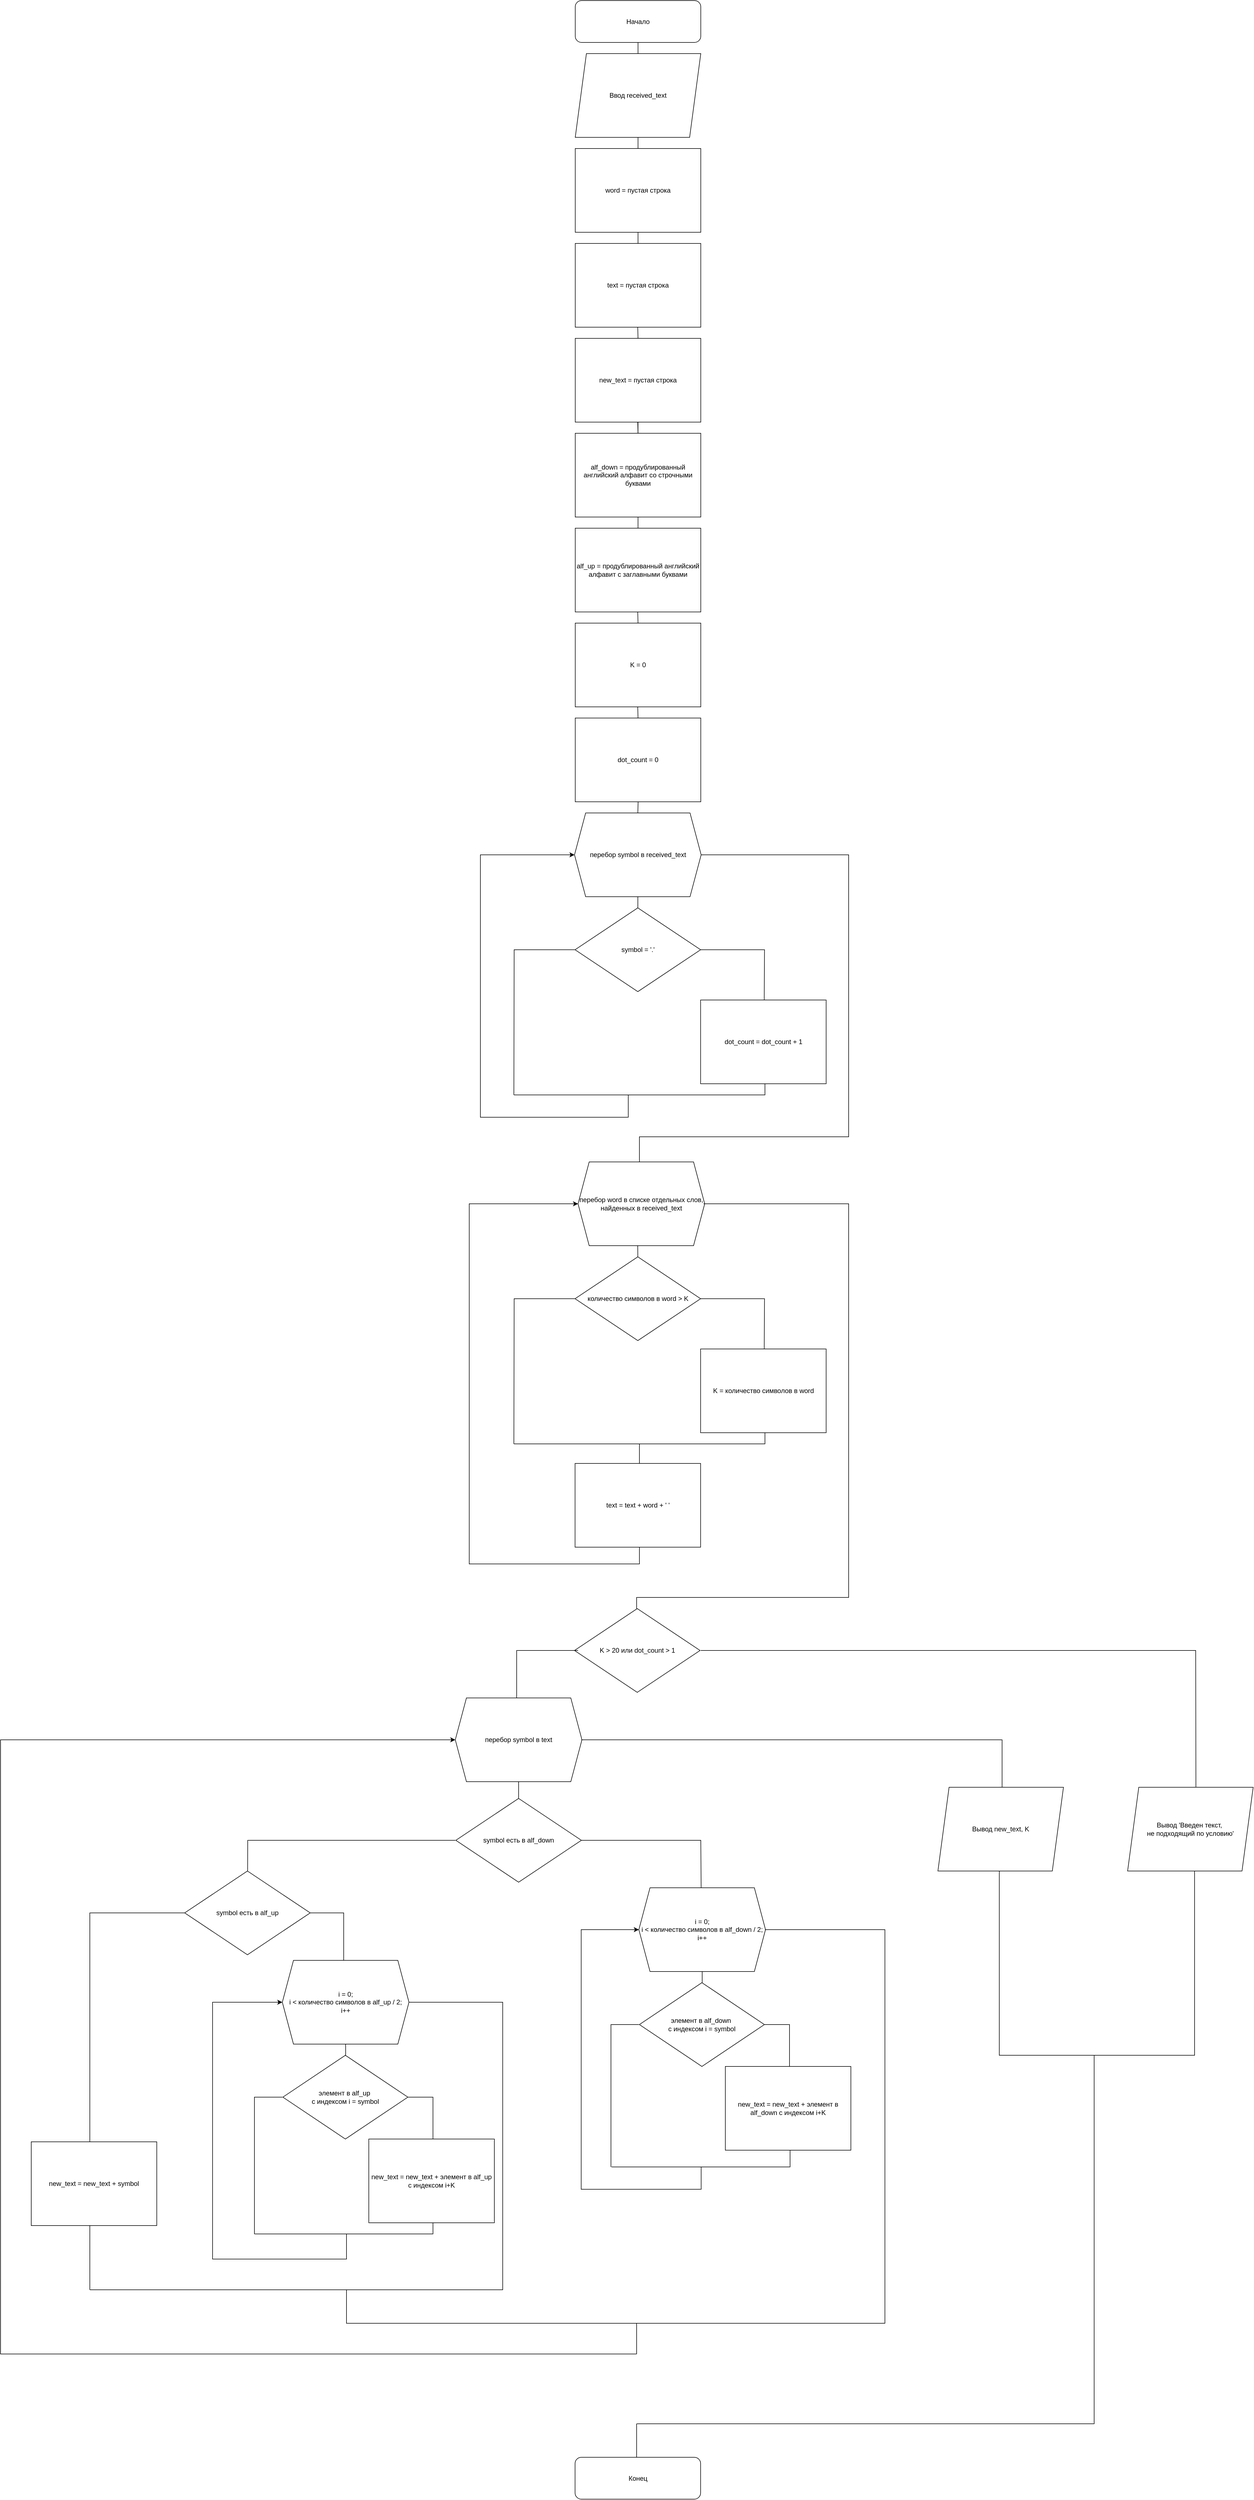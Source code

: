 <mxfile version="28.2.5">
  <diagram name="Страница — 1" id="8CX6X3MWQe0TKhlFZ2_I">
    <mxGraphModel dx="2697" dy="3249" grid="1" gridSize="5" guides="1" tooltips="1" connect="1" arrows="1" fold="1" page="1" pageScale="1" pageWidth="827" pageHeight="1169" math="0" shadow="0">
      <root>
        <mxCell id="0" />
        <mxCell id="1" parent="0" />
        <mxCell id="cmS-JBTJvMUEqLT_ApaJ-1" style="edgeStyle=orthogonalEdgeStyle;rounded=0;orthogonalLoop=1;jettySize=auto;html=1;entryX=0.5;entryY=0;entryDx=0;entryDy=0;endArrow=none;endFill=0;" edge="1" parent="1" source="cmS-JBTJvMUEqLT_ApaJ-2" target="cmS-JBTJvMUEqLT_ApaJ-4">
          <mxGeometry relative="1" as="geometry" />
        </mxCell>
        <mxCell id="cmS-JBTJvMUEqLT_ApaJ-2" value="Начало" style="rounded=1;whiteSpace=wrap;html=1;" vertex="1" parent="1">
          <mxGeometry x="350" y="-1140" width="225" height="75" as="geometry" />
        </mxCell>
        <mxCell id="cmS-JBTJvMUEqLT_ApaJ-3" style="edgeStyle=orthogonalEdgeStyle;rounded=0;orthogonalLoop=1;jettySize=auto;html=1;endArrow=none;endFill=0;" edge="1" parent="1" source="cmS-JBTJvMUEqLT_ApaJ-4" target="cmS-JBTJvMUEqLT_ApaJ-6">
          <mxGeometry relative="1" as="geometry" />
        </mxCell>
        <mxCell id="cmS-JBTJvMUEqLT_ApaJ-4" value="Ввод received_text" style="shape=parallelogram;perimeter=parallelogramPerimeter;whiteSpace=wrap;html=1;fixedSize=1;" vertex="1" parent="1">
          <mxGeometry x="350" y="-1045" width="225" height="150" as="geometry" />
        </mxCell>
        <mxCell id="cmS-JBTJvMUEqLT_ApaJ-5" style="edgeStyle=orthogonalEdgeStyle;rounded=0;orthogonalLoop=1;jettySize=auto;html=1;entryX=0.5;entryY=0;entryDx=0;entryDy=0;endArrow=none;endFill=0;" edge="1" parent="1" source="cmS-JBTJvMUEqLT_ApaJ-6" target="cmS-JBTJvMUEqLT_ApaJ-7">
          <mxGeometry relative="1" as="geometry" />
        </mxCell>
        <mxCell id="cmS-JBTJvMUEqLT_ApaJ-6" value="word = пустая строка" style="rounded=0;whiteSpace=wrap;html=1;" vertex="1" parent="1">
          <mxGeometry x="350" y="-875" width="225" height="150" as="geometry" />
        </mxCell>
        <mxCell id="cmS-JBTJvMUEqLT_ApaJ-7" value="text = пустая строка" style="rounded=0;whiteSpace=wrap;html=1;" vertex="1" parent="1">
          <mxGeometry x="350" y="-705" width="225" height="150" as="geometry" />
        </mxCell>
        <mxCell id="cmS-JBTJvMUEqLT_ApaJ-8" style="edgeStyle=orthogonalEdgeStyle;rounded=0;orthogonalLoop=1;jettySize=auto;html=1;entryX=0.5;entryY=0;entryDx=0;entryDy=0;endArrow=none;endFill=0;" edge="1" parent="1" target="cmS-JBTJvMUEqLT_ApaJ-9">
          <mxGeometry relative="1" as="geometry">
            <mxPoint x="462" y="-555" as="sourcePoint" />
          </mxGeometry>
        </mxCell>
        <mxCell id="cmS-JBTJvMUEqLT_ApaJ-9" value="new_text = пустая строка" style="rounded=0;whiteSpace=wrap;html=1;" vertex="1" parent="1">
          <mxGeometry x="350" y="-535" width="225" height="150" as="geometry" />
        </mxCell>
        <mxCell id="cmS-JBTJvMUEqLT_ApaJ-10" style="edgeStyle=orthogonalEdgeStyle;rounded=0;orthogonalLoop=1;jettySize=auto;html=1;endArrow=none;endFill=0;" edge="1" parent="1" target="cmS-JBTJvMUEqLT_ApaJ-12">
          <mxGeometry relative="1" as="geometry">
            <mxPoint x="462" y="-385" as="sourcePoint" />
          </mxGeometry>
        </mxCell>
        <mxCell id="cmS-JBTJvMUEqLT_ApaJ-11" style="edgeStyle=orthogonalEdgeStyle;rounded=0;orthogonalLoop=1;jettySize=auto;html=1;entryX=0.5;entryY=0;entryDx=0;entryDy=0;endArrow=none;endFill=0;" edge="1" parent="1" source="cmS-JBTJvMUEqLT_ApaJ-12" target="cmS-JBTJvMUEqLT_ApaJ-13">
          <mxGeometry relative="1" as="geometry" />
        </mxCell>
        <mxCell id="cmS-JBTJvMUEqLT_ApaJ-12" value="alf_down = продублированный английский алфавит со строчными буквами" style="rounded=0;whiteSpace=wrap;html=1;" vertex="1" parent="1">
          <mxGeometry x="350" y="-365" width="225" height="150" as="geometry" />
        </mxCell>
        <mxCell id="cmS-JBTJvMUEqLT_ApaJ-13" value="alf_up = продублированный английский алфавит с заглавными буквами" style="rounded=0;whiteSpace=wrap;html=1;" vertex="1" parent="1">
          <mxGeometry x="350" y="-195" width="225" height="150" as="geometry" />
        </mxCell>
        <mxCell id="cmS-JBTJvMUEqLT_ApaJ-14" style="edgeStyle=orthogonalEdgeStyle;rounded=0;orthogonalLoop=1;jettySize=auto;html=1;entryX=0.5;entryY=0;entryDx=0;entryDy=0;endArrow=none;endFill=0;" edge="1" parent="1" target="cmS-JBTJvMUEqLT_ApaJ-15">
          <mxGeometry relative="1" as="geometry">
            <mxPoint x="462" y="-45" as="sourcePoint" />
          </mxGeometry>
        </mxCell>
        <mxCell id="cmS-JBTJvMUEqLT_ApaJ-15" value="K = 0" style="rounded=0;whiteSpace=wrap;html=1;" vertex="1" parent="1">
          <mxGeometry x="350" y="-25" width="225" height="150" as="geometry" />
        </mxCell>
        <mxCell id="cmS-JBTJvMUEqLT_ApaJ-16" style="edgeStyle=orthogonalEdgeStyle;rounded=0;orthogonalLoop=1;jettySize=auto;html=1;entryX=0.5;entryY=0;entryDx=0;entryDy=0;endArrow=none;endFill=0;" edge="1" parent="1" target="cmS-JBTJvMUEqLT_ApaJ-17">
          <mxGeometry relative="1" as="geometry">
            <mxPoint x="462" y="125" as="sourcePoint" />
          </mxGeometry>
        </mxCell>
        <mxCell id="cmS-JBTJvMUEqLT_ApaJ-17" value="dot_count = 0" style="rounded=0;whiteSpace=wrap;html=1;" vertex="1" parent="1">
          <mxGeometry x="350" y="145" width="225" height="150" as="geometry" />
        </mxCell>
        <mxCell id="cmS-JBTJvMUEqLT_ApaJ-18" style="edgeStyle=orthogonalEdgeStyle;rounded=0;orthogonalLoop=1;jettySize=auto;html=1;entryX=0.5;entryY=0;entryDx=0;entryDy=0;endArrow=none;endFill=0;" edge="1" parent="1" target="cmS-JBTJvMUEqLT_ApaJ-20">
          <mxGeometry relative="1" as="geometry">
            <mxPoint x="462.67" y="295" as="sourcePoint" />
          </mxGeometry>
        </mxCell>
        <mxCell id="cmS-JBTJvMUEqLT_ApaJ-19" style="edgeStyle=orthogonalEdgeStyle;rounded=0;orthogonalLoop=1;jettySize=auto;html=1;entryX=0.5;entryY=0;entryDx=0;entryDy=0;endArrow=none;endFill=0;" edge="1" parent="1" source="cmS-JBTJvMUEqLT_ApaJ-20" target="cmS-JBTJvMUEqLT_ApaJ-23">
          <mxGeometry relative="1" as="geometry" />
        </mxCell>
        <mxCell id="cmS-JBTJvMUEqLT_ApaJ-20" value="перебор symbol в received_text" style="shape=hexagon;perimeter=hexagonPerimeter2;whiteSpace=wrap;html=1;fixedSize=1;" vertex="1" parent="1">
          <mxGeometry x="348.67" y="315" width="227" height="150" as="geometry" />
        </mxCell>
        <mxCell id="cmS-JBTJvMUEqLT_ApaJ-21" style="edgeStyle=orthogonalEdgeStyle;rounded=0;orthogonalLoop=1;jettySize=auto;html=1;entryX=0.5;entryY=0;entryDx=0;entryDy=0;endArrow=none;endFill=0;" edge="1" parent="1" source="cmS-JBTJvMUEqLT_ApaJ-23">
          <mxGeometry relative="1" as="geometry">
            <mxPoint x="688.67" y="655" as="targetPoint" />
          </mxGeometry>
        </mxCell>
        <mxCell id="cmS-JBTJvMUEqLT_ApaJ-22" style="edgeStyle=orthogonalEdgeStyle;rounded=0;orthogonalLoop=1;jettySize=auto;html=1;endArrow=none;endFill=0;" edge="1" parent="1" source="cmS-JBTJvMUEqLT_ApaJ-23">
          <mxGeometry relative="1" as="geometry">
            <mxPoint x="240" y="820" as="targetPoint" />
          </mxGeometry>
        </mxCell>
        <mxCell id="cmS-JBTJvMUEqLT_ApaJ-23" value="symbol = &#39;.&#39;" style="rhombus;whiteSpace=wrap;html=1;" vertex="1" parent="1">
          <mxGeometry x="349.67" y="485" width="225" height="150" as="geometry" />
        </mxCell>
        <mxCell id="cmS-JBTJvMUEqLT_ApaJ-28" value="dot_count = dot_count + 1" style="rounded=0;whiteSpace=wrap;html=1;" vertex="1" parent="1">
          <mxGeometry x="574.67" y="650" width="225" height="150" as="geometry" />
        </mxCell>
        <mxCell id="cmS-JBTJvMUEqLT_ApaJ-29" value="" style="endArrow=none;html=1;rounded=0;" edge="1" parent="1">
          <mxGeometry width="50" height="50" relative="1" as="geometry">
            <mxPoint x="465" y="820" as="sourcePoint" />
            <mxPoint x="690" y="800" as="targetPoint" />
            <Array as="points">
              <mxPoint x="690" y="820" />
            </Array>
          </mxGeometry>
        </mxCell>
        <mxCell id="cmS-JBTJvMUEqLT_ApaJ-30" value="" style="endArrow=none;html=1;rounded=0;" edge="1" parent="1">
          <mxGeometry width="50" height="50" relative="1" as="geometry">
            <mxPoint x="240" y="820" as="sourcePoint" />
            <mxPoint x="465" y="820" as="targetPoint" />
          </mxGeometry>
        </mxCell>
        <mxCell id="cmS-JBTJvMUEqLT_ApaJ-31" value="" style="endArrow=none;html=1;rounded=0;" edge="1" parent="1">
          <mxGeometry width="50" height="50" relative="1" as="geometry">
            <mxPoint x="320" y="390" as="sourcePoint" />
            <mxPoint x="445" y="820" as="targetPoint" />
            <Array as="points">
              <mxPoint x="180" y="390" />
              <mxPoint x="180" y="860" />
              <mxPoint x="445" y="860" />
            </Array>
          </mxGeometry>
        </mxCell>
        <mxCell id="cmS-JBTJvMUEqLT_ApaJ-32" value="" style="endArrow=classic;html=1;rounded=0;entryX=0;entryY=0.5;entryDx=0;entryDy=0;" edge="1" parent="1" target="cmS-JBTJvMUEqLT_ApaJ-20">
          <mxGeometry width="50" height="50" relative="1" as="geometry">
            <mxPoint x="320" y="390" as="sourcePoint" />
            <mxPoint x="370" y="340" as="targetPoint" />
          </mxGeometry>
        </mxCell>
        <mxCell id="cmS-JBTJvMUEqLT_ApaJ-33" value="" style="endArrow=none;html=1;rounded=0;exitX=1;exitY=0.5;exitDx=0;exitDy=0;" edge="1" parent="1" source="cmS-JBTJvMUEqLT_ApaJ-20">
          <mxGeometry width="50" height="50" relative="1" as="geometry">
            <mxPoint x="595" y="390" as="sourcePoint" />
            <mxPoint x="465" y="940" as="targetPoint" />
            <Array as="points">
              <mxPoint x="840" y="390" />
              <mxPoint x="840" y="895" />
              <mxPoint x="465" y="895" />
            </Array>
          </mxGeometry>
        </mxCell>
        <mxCell id="cmS-JBTJvMUEqLT_ApaJ-34" value="перебор word в списке отдельных слов,&lt;div&gt;найденных в received_text&lt;/div&gt;" style="shape=hexagon;perimeter=hexagonPerimeter2;whiteSpace=wrap;html=1;fixedSize=1;" vertex="1" parent="1">
          <mxGeometry x="355" y="940" width="227" height="150" as="geometry" />
        </mxCell>
        <mxCell id="cmS-JBTJvMUEqLT_ApaJ-35" style="edgeStyle=orthogonalEdgeStyle;rounded=0;orthogonalLoop=1;jettySize=auto;html=1;entryX=0.5;entryY=0;entryDx=0;entryDy=0;endArrow=none;endFill=0;" edge="1" parent="1" target="cmS-JBTJvMUEqLT_ApaJ-38">
          <mxGeometry relative="1" as="geometry">
            <mxPoint x="462" y="1090" as="sourcePoint" />
          </mxGeometry>
        </mxCell>
        <mxCell id="cmS-JBTJvMUEqLT_ApaJ-36" style="edgeStyle=orthogonalEdgeStyle;rounded=0;orthogonalLoop=1;jettySize=auto;html=1;entryX=0.5;entryY=0;entryDx=0;entryDy=0;endArrow=none;endFill=0;" edge="1" parent="1" source="cmS-JBTJvMUEqLT_ApaJ-38">
          <mxGeometry relative="1" as="geometry">
            <mxPoint x="688.67" y="1280" as="targetPoint" />
          </mxGeometry>
        </mxCell>
        <mxCell id="cmS-JBTJvMUEqLT_ApaJ-37" style="edgeStyle=orthogonalEdgeStyle;rounded=0;orthogonalLoop=1;jettySize=auto;html=1;endArrow=none;endFill=0;" edge="1" parent="1" source="cmS-JBTJvMUEqLT_ApaJ-38">
          <mxGeometry relative="1" as="geometry">
            <mxPoint x="240" y="1445" as="targetPoint" />
          </mxGeometry>
        </mxCell>
        <mxCell id="cmS-JBTJvMUEqLT_ApaJ-38" value="количество символов в word &amp;gt; K" style="rhombus;whiteSpace=wrap;html=1;" vertex="1" parent="1">
          <mxGeometry x="349.67" y="1110" width="225" height="150" as="geometry" />
        </mxCell>
        <mxCell id="cmS-JBTJvMUEqLT_ApaJ-39" value="K = количество символов в word" style="rounded=0;whiteSpace=wrap;html=1;" vertex="1" parent="1">
          <mxGeometry x="574.67" y="1275" width="225" height="150" as="geometry" />
        </mxCell>
        <mxCell id="cmS-JBTJvMUEqLT_ApaJ-40" value="" style="endArrow=none;html=1;rounded=0;" edge="1" parent="1">
          <mxGeometry width="50" height="50" relative="1" as="geometry">
            <mxPoint x="465" y="1445" as="sourcePoint" />
            <mxPoint x="690" y="1425" as="targetPoint" />
            <Array as="points">
              <mxPoint x="690" y="1445" />
            </Array>
          </mxGeometry>
        </mxCell>
        <mxCell id="cmS-JBTJvMUEqLT_ApaJ-41" value="" style="endArrow=none;html=1;rounded=0;" edge="1" parent="1">
          <mxGeometry width="50" height="50" relative="1" as="geometry">
            <mxPoint x="240" y="1445" as="sourcePoint" />
            <mxPoint x="465" y="1445" as="targetPoint" />
          </mxGeometry>
        </mxCell>
        <mxCell id="cmS-JBTJvMUEqLT_ApaJ-42" value="" style="endArrow=none;html=1;rounded=0;" edge="1" parent="1">
          <mxGeometry width="50" height="50" relative="1" as="geometry">
            <mxPoint x="465" y="1480" as="sourcePoint" />
            <mxPoint x="465" y="1445" as="targetPoint" />
          </mxGeometry>
        </mxCell>
        <mxCell id="cmS-JBTJvMUEqLT_ApaJ-43" value="text = text + word + &#39; &#39;" style="rounded=0;whiteSpace=wrap;html=1;" vertex="1" parent="1">
          <mxGeometry x="349.67" y="1480" width="225" height="150" as="geometry" />
        </mxCell>
        <mxCell id="cmS-JBTJvMUEqLT_ApaJ-44" value="" style="endArrow=none;html=1;rounded=0;" edge="1" parent="1">
          <mxGeometry width="50" height="50" relative="1" as="geometry">
            <mxPoint x="300" y="1015" as="sourcePoint" />
            <mxPoint x="465" y="1630" as="targetPoint" />
            <Array as="points">
              <mxPoint x="160" y="1015" />
              <mxPoint x="160" y="1660" />
              <mxPoint x="465" y="1660" />
            </Array>
          </mxGeometry>
        </mxCell>
        <mxCell id="cmS-JBTJvMUEqLT_ApaJ-45" value="" style="endArrow=classic;html=1;rounded=0;entryX=0;entryY=0.5;entryDx=0;entryDy=0;" edge="1" parent="1" target="cmS-JBTJvMUEqLT_ApaJ-34">
          <mxGeometry width="50" height="50" relative="1" as="geometry">
            <mxPoint x="300" y="1015" as="sourcePoint" />
            <mxPoint x="350" y="965" as="targetPoint" />
          </mxGeometry>
        </mxCell>
        <mxCell id="cmS-JBTJvMUEqLT_ApaJ-46" value="" style="endArrow=none;html=1;rounded=0;" edge="1" parent="1">
          <mxGeometry width="50" height="50" relative="1" as="geometry">
            <mxPoint x="580" y="1015" as="sourcePoint" />
            <mxPoint x="460" y="1740" as="targetPoint" />
            <Array as="points">
              <mxPoint x="840" y="1015" />
              <mxPoint x="840" y="1720" />
              <mxPoint x="460" y="1720" />
              <mxPoint x="460" y="1730" />
            </Array>
          </mxGeometry>
        </mxCell>
        <mxCell id="cmS-JBTJvMUEqLT_ApaJ-48" value="K &amp;gt; 20 или dot_count &amp;gt; 1" style="rhombus;whiteSpace=wrap;html=1;" vertex="1" parent="1">
          <mxGeometry x="348.67" y="1740" width="225" height="150" as="geometry" />
        </mxCell>
        <mxCell id="cmS-JBTJvMUEqLT_ApaJ-50" value="" style="endArrow=none;html=1;rounded=0;entryX=0.544;entryY=-0.004;entryDx=0;entryDy=0;entryPerimeter=0;" edge="1" parent="1" target="cmS-JBTJvMUEqLT_ApaJ-51">
          <mxGeometry width="50" height="50" relative="1" as="geometry">
            <mxPoint x="575" y="1815" as="sourcePoint" />
            <mxPoint x="640" y="1900" as="targetPoint" />
            <Array as="points">
              <mxPoint x="640" y="1815" />
              <mxPoint x="1197" y="1815" />
              <mxPoint x="1462" y="1815" />
            </Array>
          </mxGeometry>
        </mxCell>
        <mxCell id="cmS-JBTJvMUEqLT_ApaJ-51" value="Вывод &#39;Введен текст,&amp;nbsp;&lt;div&gt;не подходящий по условию&#39;&lt;/div&gt;" style="shape=parallelogram;perimeter=parallelogramPerimeter;whiteSpace=wrap;html=1;fixedSize=1;" vertex="1" parent="1">
          <mxGeometry x="1340" y="2060" width="225" height="150" as="geometry" />
        </mxCell>
        <mxCell id="cmS-JBTJvMUEqLT_ApaJ-52" value="" style="endArrow=none;html=1;rounded=0;" edge="1" parent="1">
          <mxGeometry width="50" height="50" relative="1" as="geometry">
            <mxPoint x="245" y="1900" as="sourcePoint" />
            <mxPoint x="355" y="1815" as="targetPoint" />
            <Array as="points">
              <mxPoint x="245" y="1815" />
            </Array>
          </mxGeometry>
        </mxCell>
        <mxCell id="cmS-JBTJvMUEqLT_ApaJ-57" style="edgeStyle=orthogonalEdgeStyle;rounded=0;orthogonalLoop=1;jettySize=auto;html=1;entryX=0.5;entryY=0;entryDx=0;entryDy=0;endArrow=none;endFill=0;" edge="1" parent="1" source="cmS-JBTJvMUEqLT_ApaJ-53" target="cmS-JBTJvMUEqLT_ApaJ-56">
          <mxGeometry relative="1" as="geometry" />
        </mxCell>
        <mxCell id="cmS-JBTJvMUEqLT_ApaJ-53" value="перебор symbol в text" style="shape=hexagon;perimeter=hexagonPerimeter2;whiteSpace=wrap;html=1;fixedSize=1;" vertex="1" parent="1">
          <mxGeometry x="135" y="1900" width="227" height="150" as="geometry" />
        </mxCell>
        <mxCell id="cmS-JBTJvMUEqLT_ApaJ-56" value="symbol есть в alf_down" style="rhombus;whiteSpace=wrap;html=1;" vertex="1" parent="1">
          <mxGeometry x="136" y="2080" width="225" height="150" as="geometry" />
        </mxCell>
        <mxCell id="cmS-JBTJvMUEqLT_ApaJ-58" value="" style="endArrow=none;html=1;rounded=0;exitX=1;exitY=0.5;exitDx=0;exitDy=0;" edge="1" parent="1" source="cmS-JBTJvMUEqLT_ApaJ-56">
          <mxGeometry width="50" height="50" relative="1" as="geometry">
            <mxPoint x="515.67" y="2160" as="sourcePoint" />
            <mxPoint x="575.67" y="2245" as="targetPoint" />
            <Array as="points">
              <mxPoint x="575" y="2155" />
            </Array>
          </mxGeometry>
        </mxCell>
        <mxCell id="cmS-JBTJvMUEqLT_ApaJ-62" style="edgeStyle=orthogonalEdgeStyle;rounded=0;orthogonalLoop=1;jettySize=auto;html=1;entryX=0.5;entryY=0;entryDx=0;entryDy=0;endArrow=none;endFill=0;" edge="1" parent="1" source="cmS-JBTJvMUEqLT_ApaJ-59" target="cmS-JBTJvMUEqLT_ApaJ-61">
          <mxGeometry relative="1" as="geometry" />
        </mxCell>
        <mxCell id="cmS-JBTJvMUEqLT_ApaJ-59" value="i = 0;&lt;div&gt;i &amp;lt; количество символов в alf_down / 2;&lt;/div&gt;&lt;div&gt;i++&lt;/div&gt;" style="shape=hexagon;perimeter=hexagonPerimeter2;whiteSpace=wrap;html=1;fixedSize=1;" vertex="1" parent="1">
          <mxGeometry x="464" y="2240" width="227" height="150" as="geometry" />
        </mxCell>
        <mxCell id="cmS-JBTJvMUEqLT_ApaJ-61" value="элемент в alf_down&amp;nbsp;&lt;div&gt;с индексом i = symbol&lt;/div&gt;" style="rhombus;whiteSpace=wrap;html=1;" vertex="1" parent="1">
          <mxGeometry x="465" y="2410" width="224" height="150" as="geometry" />
        </mxCell>
        <mxCell id="cmS-JBTJvMUEqLT_ApaJ-63" value="" style="endArrow=none;html=1;rounded=0;" edge="1" parent="1">
          <mxGeometry width="50" height="50" relative="1" as="geometry">
            <mxPoint x="689" y="2485" as="sourcePoint" />
            <mxPoint x="734" y="2560" as="targetPoint" />
            <Array as="points">
              <mxPoint x="734" y="2485" />
            </Array>
          </mxGeometry>
        </mxCell>
        <mxCell id="cmS-JBTJvMUEqLT_ApaJ-64" value="new_text = new_text + элемент в alf_down с индексом i+K" style="rounded=0;whiteSpace=wrap;html=1;" vertex="1" parent="1">
          <mxGeometry x="619" y="2560" width="225" height="150" as="geometry" />
        </mxCell>
        <mxCell id="cmS-JBTJvMUEqLT_ApaJ-65" value="" style="endArrow=none;html=1;rounded=0;" edge="1" parent="1">
          <mxGeometry width="50" height="50" relative="1" as="geometry">
            <mxPoint x="414" y="2740" as="sourcePoint" />
            <mxPoint x="464" y="2485" as="targetPoint" />
            <Array as="points">
              <mxPoint x="414" y="2485" />
            </Array>
          </mxGeometry>
        </mxCell>
        <mxCell id="cmS-JBTJvMUEqLT_ApaJ-67" value="symbol есть в alf_up" style="rhombus;whiteSpace=wrap;html=1;" vertex="1" parent="1">
          <mxGeometry x="-350" y="2210" width="225" height="150" as="geometry" />
        </mxCell>
        <mxCell id="cmS-JBTJvMUEqLT_ApaJ-70" value="" style="endArrow=none;html=1;rounded=0;" edge="1" parent="1" source="cmS-JBTJvMUEqLT_ApaJ-67">
          <mxGeometry width="50" height="50" relative="1" as="geometry">
            <mxPoint x="-205" y="2190" as="sourcePoint" />
            <mxPoint x="135" y="2155" as="targetPoint" />
            <Array as="points">
              <mxPoint x="-237" y="2155" />
            </Array>
          </mxGeometry>
        </mxCell>
        <mxCell id="cmS-JBTJvMUEqLT_ApaJ-71" value="" style="endArrow=none;html=1;rounded=0;" edge="1" parent="1">
          <mxGeometry width="50" height="50" relative="1" as="geometry">
            <mxPoint x="-125" y="2285" as="sourcePoint" />
            <mxPoint x="-65" y="2370" as="targetPoint" />
            <Array as="points">
              <mxPoint x="-65" y="2285" />
            </Array>
          </mxGeometry>
        </mxCell>
        <mxCell id="cmS-JBTJvMUEqLT_ApaJ-72" style="edgeStyle=orthogonalEdgeStyle;rounded=0;orthogonalLoop=1;jettySize=auto;html=1;entryX=0.5;entryY=0;entryDx=0;entryDy=0;endArrow=none;endFill=0;" edge="1" parent="1" source="cmS-JBTJvMUEqLT_ApaJ-73" target="cmS-JBTJvMUEqLT_ApaJ-74">
          <mxGeometry relative="1" as="geometry" />
        </mxCell>
        <mxCell id="cmS-JBTJvMUEqLT_ApaJ-73" value="i = 0;&lt;div&gt;i &amp;lt; количество символов в alf_up / 2;&lt;/div&gt;&lt;div&gt;i++&lt;/div&gt;" style="shape=hexagon;perimeter=hexagonPerimeter2;whiteSpace=wrap;html=1;fixedSize=1;" vertex="1" parent="1">
          <mxGeometry x="-175" y="2370" width="227" height="150" as="geometry" />
        </mxCell>
        <mxCell id="cmS-JBTJvMUEqLT_ApaJ-74" value="элемент в alf_up&amp;nbsp;&lt;div&gt;с индексом i = symbol&lt;/div&gt;" style="rhombus;whiteSpace=wrap;html=1;" vertex="1" parent="1">
          <mxGeometry x="-174" y="2540" width="224" height="150" as="geometry" />
        </mxCell>
        <mxCell id="cmS-JBTJvMUEqLT_ApaJ-75" value="" style="endArrow=none;html=1;rounded=0;" edge="1" parent="1">
          <mxGeometry width="50" height="50" relative="1" as="geometry">
            <mxPoint x="50" y="2615" as="sourcePoint" />
            <mxPoint x="95" y="2690" as="targetPoint" />
            <Array as="points">
              <mxPoint x="95" y="2615" />
            </Array>
          </mxGeometry>
        </mxCell>
        <mxCell id="cmS-JBTJvMUEqLT_ApaJ-76" value="new_text = new_text + элемент в alf_up с индексом i+K" style="rounded=0;whiteSpace=wrap;html=1;" vertex="1" parent="1">
          <mxGeometry x="-20" y="2690" width="225" height="150" as="geometry" />
        </mxCell>
        <mxCell id="cmS-JBTJvMUEqLT_ApaJ-77" value="" style="endArrow=none;html=1;rounded=0;" edge="1" parent="1">
          <mxGeometry width="50" height="50" relative="1" as="geometry">
            <mxPoint x="-225" y="2860" as="sourcePoint" />
            <mxPoint x="-175" y="2615" as="targetPoint" />
            <Array as="points">
              <mxPoint x="-225" y="2615" />
            </Array>
          </mxGeometry>
        </mxCell>
        <mxCell id="cmS-JBTJvMUEqLT_ApaJ-78" value="" style="endArrow=none;html=1;rounded=0;" edge="1" parent="1">
          <mxGeometry width="50" height="50" relative="1" as="geometry">
            <mxPoint x="-225" y="2860" as="sourcePoint" />
            <mxPoint x="95" y="2840" as="targetPoint" />
            <Array as="points">
              <mxPoint x="95" y="2860" />
            </Array>
          </mxGeometry>
        </mxCell>
        <mxCell id="cmS-JBTJvMUEqLT_ApaJ-79" value="" style="endArrow=none;html=1;rounded=0;" edge="1" parent="1">
          <mxGeometry width="50" height="50" relative="1" as="geometry">
            <mxPoint x="-200" y="2445" as="sourcePoint" />
            <mxPoint x="-60" y="2860" as="targetPoint" />
            <Array as="points">
              <mxPoint x="-300" y="2445" />
              <mxPoint x="-300" y="2905" />
              <mxPoint x="-60" y="2905" />
            </Array>
          </mxGeometry>
        </mxCell>
        <mxCell id="cmS-JBTJvMUEqLT_ApaJ-80" value="" style="endArrow=classic;html=1;rounded=0;entryX=0;entryY=0.5;entryDx=0;entryDy=0;" edge="1" parent="1" target="cmS-JBTJvMUEqLT_ApaJ-73">
          <mxGeometry width="50" height="50" relative="1" as="geometry">
            <mxPoint x="-200" y="2445" as="sourcePoint" />
            <mxPoint x="-150" y="2390" as="targetPoint" />
          </mxGeometry>
        </mxCell>
        <mxCell id="cmS-JBTJvMUEqLT_ApaJ-81" value="" style="endArrow=none;html=1;rounded=0;" edge="1" parent="1">
          <mxGeometry width="50" height="50" relative="1" as="geometry">
            <mxPoint x="-520" y="2695" as="sourcePoint" />
            <mxPoint x="-350" y="2285" as="targetPoint" />
            <Array as="points">
              <mxPoint x="-520" y="2285" />
            </Array>
          </mxGeometry>
        </mxCell>
        <mxCell id="cmS-JBTJvMUEqLT_ApaJ-82" value="new_text = new_text + symbol" style="rounded=0;whiteSpace=wrap;html=1;" vertex="1" parent="1">
          <mxGeometry x="-625" y="2695" width="225" height="150" as="geometry" />
        </mxCell>
        <mxCell id="cmS-JBTJvMUEqLT_ApaJ-83" value="" style="endArrow=none;html=1;rounded=0;" edge="1" parent="1">
          <mxGeometry width="50" height="50" relative="1" as="geometry">
            <mxPoint x="52" y="2445" as="sourcePoint" />
            <mxPoint x="-520" y="2960" as="targetPoint" />
            <Array as="points">
              <mxPoint x="220" y="2445" />
              <mxPoint x="220" y="2960" />
            </Array>
          </mxGeometry>
        </mxCell>
        <mxCell id="cmS-JBTJvMUEqLT_ApaJ-84" value="" style="endArrow=none;html=1;rounded=0;" edge="1" parent="1">
          <mxGeometry width="50" height="50" relative="1" as="geometry">
            <mxPoint x="-520" y="2960" as="sourcePoint" />
            <mxPoint x="-520" y="2845" as="targetPoint" />
          </mxGeometry>
        </mxCell>
        <mxCell id="cmS-JBTJvMUEqLT_ApaJ-85" value="" style="endArrow=none;html=1;rounded=0;" edge="1" parent="1">
          <mxGeometry width="50" height="50" relative="1" as="geometry">
            <mxPoint x="460" y="3020" as="sourcePoint" />
            <mxPoint x="-60" y="2960" as="targetPoint" />
            <Array as="points">
              <mxPoint x="-60" y="3020" />
            </Array>
          </mxGeometry>
        </mxCell>
        <mxCell id="cmS-JBTJvMUEqLT_ApaJ-86" value="" style="endArrow=none;html=1;rounded=0;" edge="1" parent="1">
          <mxGeometry width="50" height="50" relative="1" as="geometry">
            <mxPoint x="415" y="2740" as="sourcePoint" />
            <mxPoint x="735" y="2710" as="targetPoint" />
            <Array as="points">
              <mxPoint x="735" y="2740" />
            </Array>
          </mxGeometry>
        </mxCell>
        <mxCell id="cmS-JBTJvMUEqLT_ApaJ-87" value="" style="endArrow=none;html=1;rounded=0;" edge="1" parent="1">
          <mxGeometry width="50" height="50" relative="1" as="geometry">
            <mxPoint x="432" y="2315" as="sourcePoint" />
            <mxPoint x="575.67" y="2740" as="targetPoint" />
            <Array as="points">
              <mxPoint x="360.67" y="2315" />
              <mxPoint x="360.67" y="2780" />
              <mxPoint x="575.67" y="2780" />
            </Array>
          </mxGeometry>
        </mxCell>
        <mxCell id="cmS-JBTJvMUEqLT_ApaJ-88" value="" style="endArrow=classic;html=1;rounded=0;entryX=0;entryY=0.5;entryDx=0;entryDy=0;" edge="1" parent="1" target="cmS-JBTJvMUEqLT_ApaJ-59">
          <mxGeometry width="50" height="50" relative="1" as="geometry">
            <mxPoint x="430" y="2315" as="sourcePoint" />
            <mxPoint x="480" y="2265" as="targetPoint" />
          </mxGeometry>
        </mxCell>
        <mxCell id="cmS-JBTJvMUEqLT_ApaJ-89" value="" style="endArrow=none;html=1;rounded=0;" edge="1" parent="1">
          <mxGeometry width="50" height="50" relative="1" as="geometry">
            <mxPoint x="690" y="2315" as="sourcePoint" />
            <mxPoint x="460" y="3020" as="targetPoint" />
            <Array as="points">
              <mxPoint x="905" y="2315" />
              <mxPoint x="905" y="3020" />
            </Array>
          </mxGeometry>
        </mxCell>
        <mxCell id="cmS-JBTJvMUEqLT_ApaJ-90" value="" style="endArrow=none;html=1;rounded=0;" edge="1" parent="1">
          <mxGeometry width="50" height="50" relative="1" as="geometry">
            <mxPoint x="460" y="3075" as="sourcePoint" />
            <mxPoint x="460" y="3020" as="targetPoint" />
          </mxGeometry>
        </mxCell>
        <mxCell id="cmS-JBTJvMUEqLT_ApaJ-91" value="" style="endArrow=none;html=1;rounded=0;exitX=0;exitY=0.5;exitDx=0;exitDy=0;" edge="1" parent="1">
          <mxGeometry width="50" height="50" relative="1" as="geometry">
            <mxPoint x="75" y="1975" as="sourcePoint" />
            <mxPoint x="460" y="3075" as="targetPoint" />
            <Array as="points">
              <mxPoint x="-680" y="1975" />
              <mxPoint x="-680" y="3075" />
            </Array>
          </mxGeometry>
        </mxCell>
        <mxCell id="cmS-JBTJvMUEqLT_ApaJ-92" value="" style="endArrow=classic;html=1;rounded=0;entryX=0;entryY=0.5;entryDx=0;entryDy=0;" edge="1" parent="1" target="cmS-JBTJvMUEqLT_ApaJ-53">
          <mxGeometry width="50" height="50" relative="1" as="geometry">
            <mxPoint x="70" y="1975" as="sourcePoint" />
            <mxPoint x="125" y="1930" as="targetPoint" />
          </mxGeometry>
        </mxCell>
        <mxCell id="cmS-JBTJvMUEqLT_ApaJ-93" value="" style="endArrow=none;html=1;rounded=0;" edge="1" parent="1">
          <mxGeometry width="50" height="50" relative="1" as="geometry">
            <mxPoint x="361" y="1975" as="sourcePoint" />
            <mxPoint x="1115" y="2060" as="targetPoint" />
            <Array as="points">
              <mxPoint x="960" y="1975" />
              <mxPoint x="1115" y="1975" />
            </Array>
          </mxGeometry>
        </mxCell>
        <mxCell id="cmS-JBTJvMUEqLT_ApaJ-94" value="Вывод new_text, K" style="shape=parallelogram;perimeter=parallelogramPerimeter;whiteSpace=wrap;html=1;fixedSize=1;" vertex="1" parent="1">
          <mxGeometry x="1000" y="2060" width="225" height="150" as="geometry" />
        </mxCell>
        <mxCell id="cmS-JBTJvMUEqLT_ApaJ-95" value="" style="endArrow=none;html=1;rounded=0;" edge="1" parent="1">
          <mxGeometry width="50" height="50" relative="1" as="geometry">
            <mxPoint x="1275" y="2540" as="sourcePoint" />
            <mxPoint x="1110" y="2210" as="targetPoint" />
            <Array as="points">
              <mxPoint x="1110" y="2540" />
            </Array>
          </mxGeometry>
        </mxCell>
        <mxCell id="cmS-JBTJvMUEqLT_ApaJ-96" value="" style="endArrow=none;html=1;rounded=0;" edge="1" parent="1">
          <mxGeometry width="50" height="50" relative="1" as="geometry">
            <mxPoint x="1275" y="2540" as="sourcePoint" />
            <mxPoint x="1460" y="2210" as="targetPoint" />
            <Array as="points">
              <mxPoint x="1460" y="2540" />
            </Array>
          </mxGeometry>
        </mxCell>
        <mxCell id="cmS-JBTJvMUEqLT_ApaJ-97" value="" style="endArrow=none;html=1;rounded=0;" edge="1" parent="1">
          <mxGeometry width="50" height="50" relative="1" as="geometry">
            <mxPoint x="460" y="3200" as="sourcePoint" />
            <mxPoint x="1280" y="2540" as="targetPoint" />
            <Array as="points">
              <mxPoint x="1280" y="3200" />
            </Array>
          </mxGeometry>
        </mxCell>
        <mxCell id="cmS-JBTJvMUEqLT_ApaJ-98" value="" style="endArrow=none;html=1;rounded=0;" edge="1" parent="1">
          <mxGeometry width="50" height="50" relative="1" as="geometry">
            <mxPoint x="460" y="3260" as="sourcePoint" />
            <mxPoint x="460" y="3200" as="targetPoint" />
          </mxGeometry>
        </mxCell>
        <mxCell id="cmS-JBTJvMUEqLT_ApaJ-99" value="Конец" style="rounded=1;whiteSpace=wrap;html=1;" vertex="1" parent="1">
          <mxGeometry x="349.67" y="3260" width="225" height="75" as="geometry" />
        </mxCell>
      </root>
    </mxGraphModel>
  </diagram>
</mxfile>

